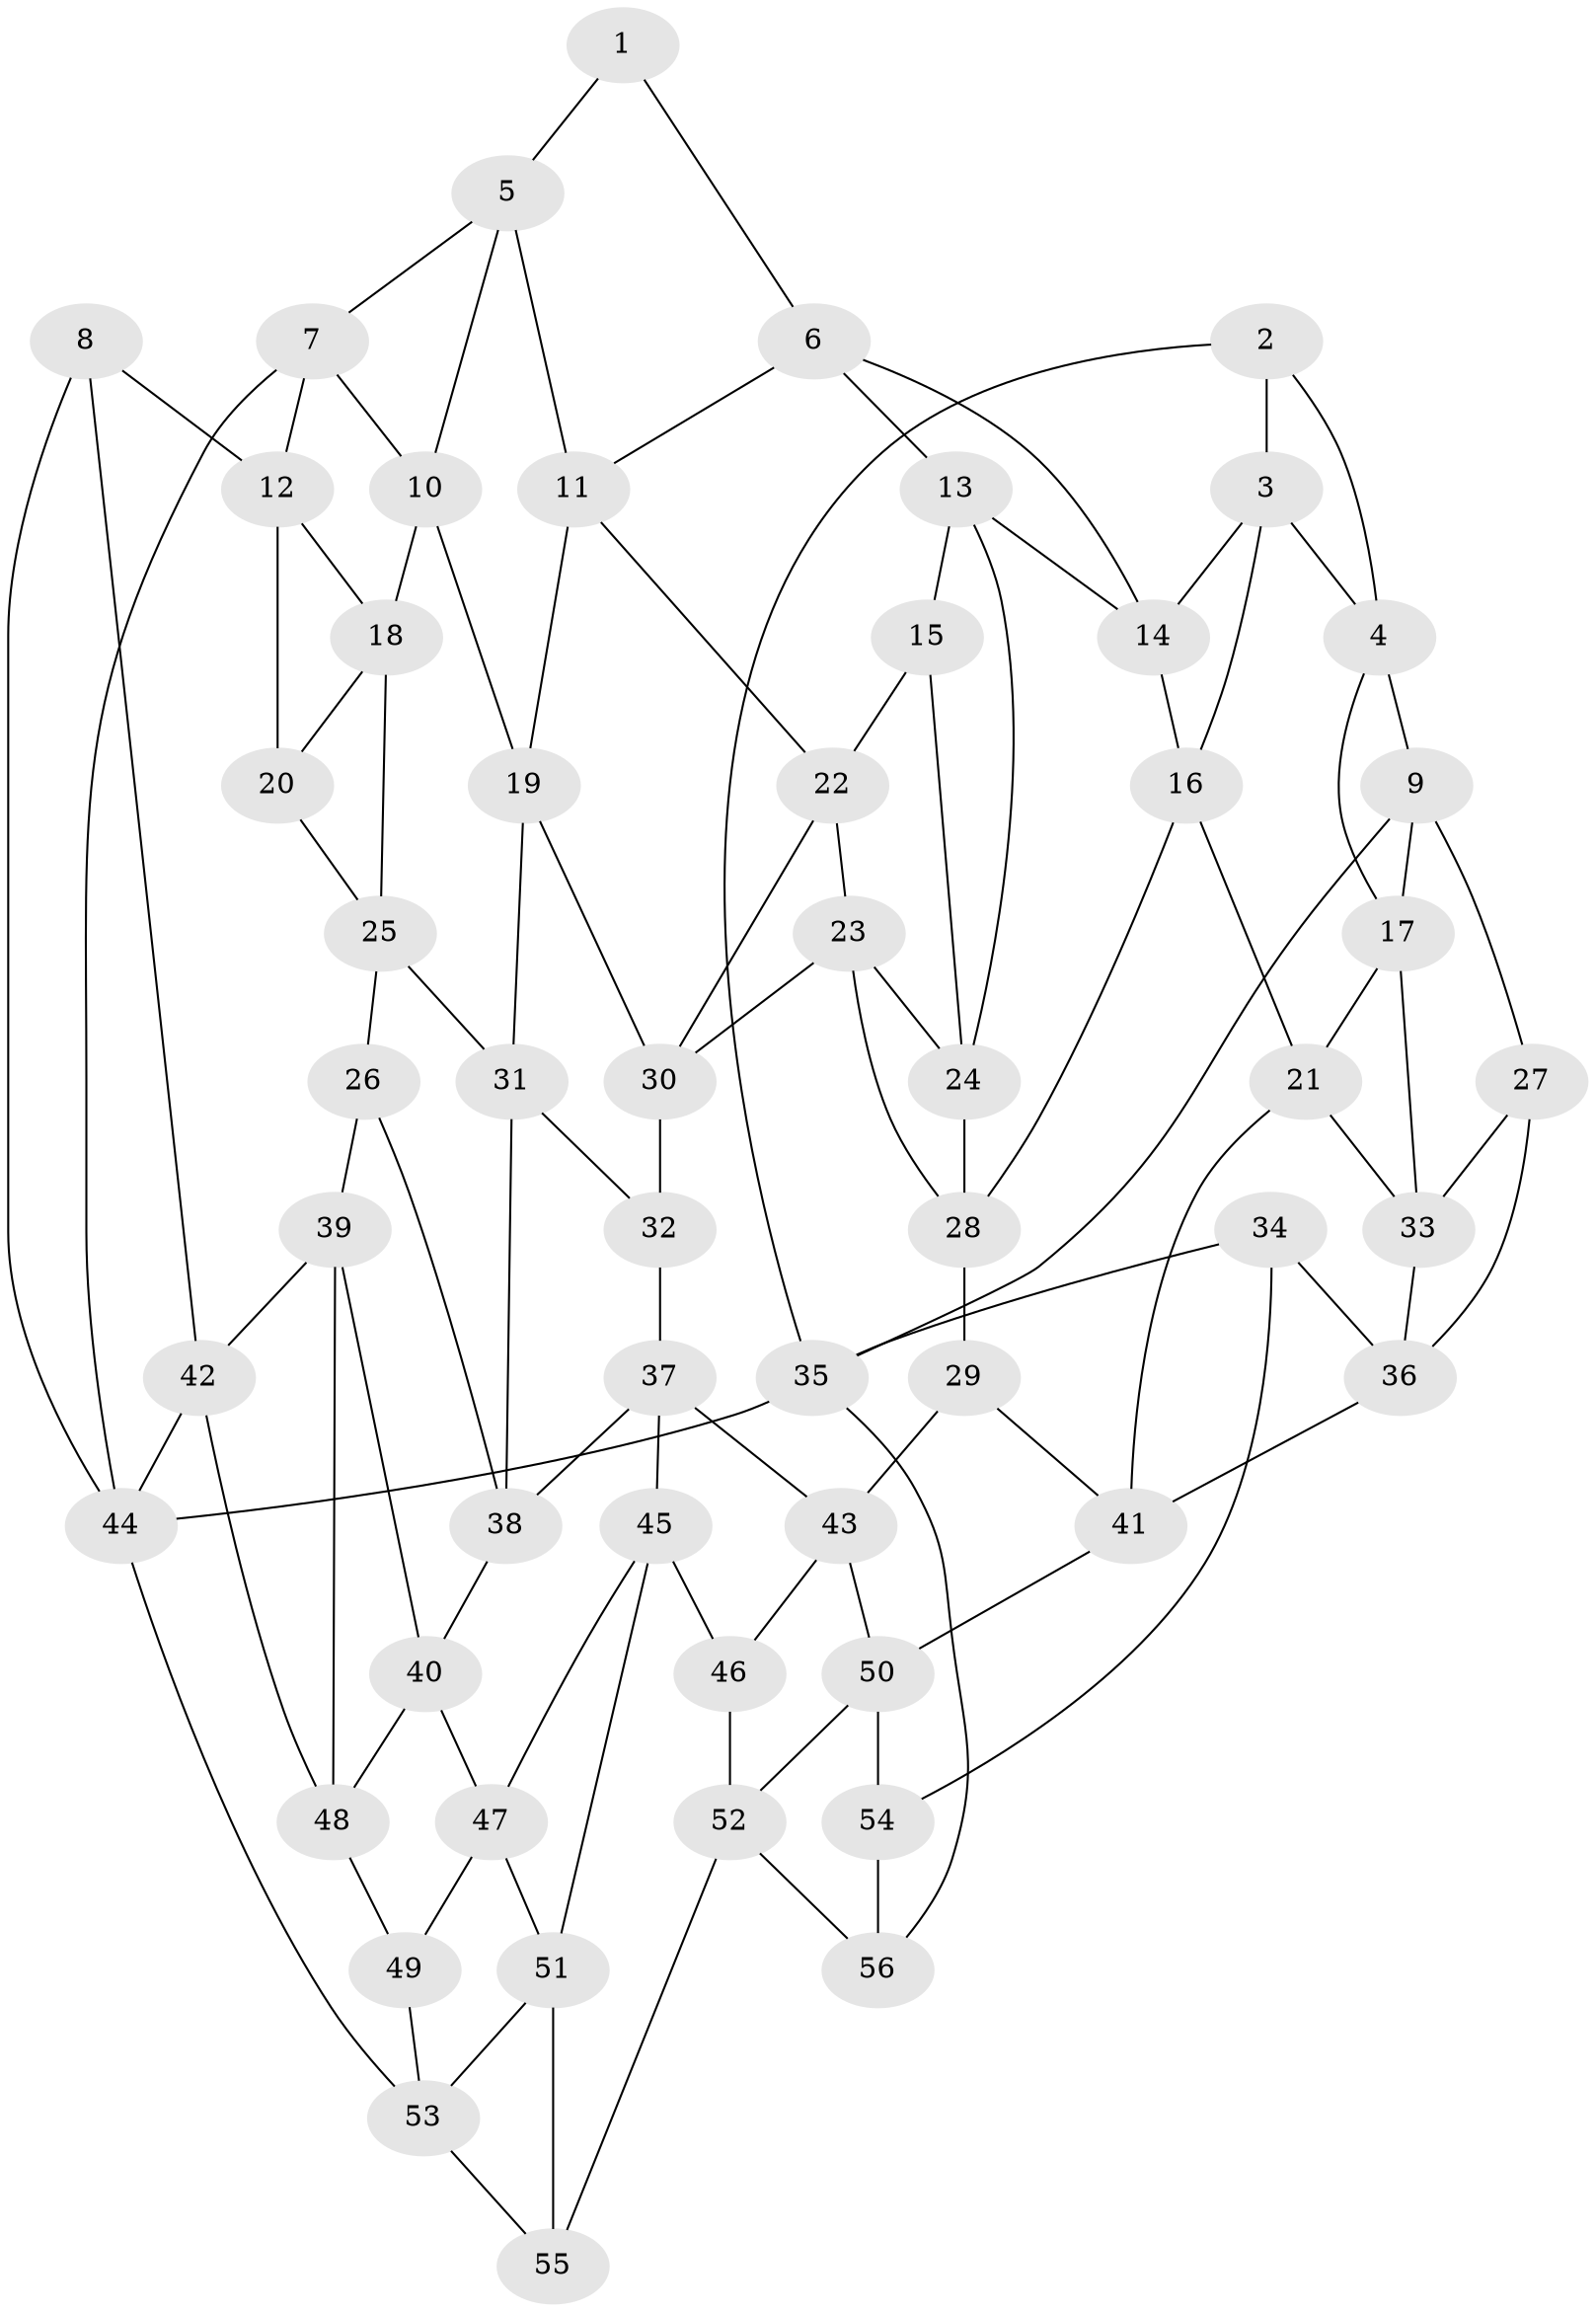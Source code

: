 // original degree distribution, {3: 0.017857142857142856, 4: 0.25, 5: 0.5, 6: 0.23214285714285715}
// Generated by graph-tools (version 1.1) at 2025/51/03/09/25 03:51:04]
// undirected, 56 vertices, 105 edges
graph export_dot {
graph [start="1"]
  node [color=gray90,style=filled];
  1;
  2;
  3;
  4;
  5;
  6;
  7;
  8;
  9;
  10;
  11;
  12;
  13;
  14;
  15;
  16;
  17;
  18;
  19;
  20;
  21;
  22;
  23;
  24;
  25;
  26;
  27;
  28;
  29;
  30;
  31;
  32;
  33;
  34;
  35;
  36;
  37;
  38;
  39;
  40;
  41;
  42;
  43;
  44;
  45;
  46;
  47;
  48;
  49;
  50;
  51;
  52;
  53;
  54;
  55;
  56;
  1 -- 5 [weight=1.0];
  1 -- 6 [weight=1.0];
  2 -- 3 [weight=1.0];
  2 -- 4 [weight=1.0];
  2 -- 35 [weight=1.0];
  3 -- 4 [weight=1.0];
  3 -- 14 [weight=1.0];
  3 -- 16 [weight=1.0];
  4 -- 9 [weight=1.0];
  4 -- 17 [weight=1.0];
  5 -- 7 [weight=1.0];
  5 -- 10 [weight=1.0];
  5 -- 11 [weight=1.0];
  6 -- 11 [weight=1.0];
  6 -- 13 [weight=1.0];
  6 -- 14 [weight=1.0];
  7 -- 10 [weight=1.0];
  7 -- 12 [weight=1.0];
  7 -- 44 [weight=1.0];
  8 -- 12 [weight=1.0];
  8 -- 42 [weight=1.0];
  8 -- 44 [weight=1.0];
  9 -- 17 [weight=1.0];
  9 -- 27 [weight=1.0];
  9 -- 35 [weight=1.0];
  10 -- 18 [weight=1.0];
  10 -- 19 [weight=1.0];
  11 -- 19 [weight=1.0];
  11 -- 22 [weight=1.0];
  12 -- 18 [weight=1.0];
  12 -- 20 [weight=1.0];
  13 -- 14 [weight=1.0];
  13 -- 15 [weight=1.0];
  13 -- 24 [weight=1.0];
  14 -- 16 [weight=1.0];
  15 -- 22 [weight=1.0];
  15 -- 24 [weight=1.0];
  16 -- 21 [weight=1.0];
  16 -- 28 [weight=1.0];
  17 -- 21 [weight=1.0];
  17 -- 33 [weight=1.0];
  18 -- 20 [weight=1.0];
  18 -- 25 [weight=1.0];
  19 -- 30 [weight=1.0];
  19 -- 31 [weight=1.0];
  20 -- 25 [weight=1.0];
  21 -- 33 [weight=1.0];
  21 -- 41 [weight=1.0];
  22 -- 23 [weight=1.0];
  22 -- 30 [weight=1.0];
  23 -- 24 [weight=1.0];
  23 -- 28 [weight=1.0];
  23 -- 30 [weight=1.0];
  24 -- 28 [weight=1.0];
  25 -- 26 [weight=1.0];
  25 -- 31 [weight=1.0];
  26 -- 38 [weight=1.0];
  26 -- 39 [weight=1.0];
  27 -- 33 [weight=1.0];
  27 -- 36 [weight=1.0];
  28 -- 29 [weight=1.0];
  29 -- 41 [weight=1.0];
  29 -- 43 [weight=1.0];
  30 -- 32 [weight=1.0];
  31 -- 32 [weight=1.0];
  31 -- 38 [weight=1.0];
  32 -- 37 [weight=1.0];
  33 -- 36 [weight=1.0];
  34 -- 35 [weight=1.0];
  34 -- 36 [weight=1.0];
  34 -- 54 [weight=1.0];
  35 -- 44 [weight=2.0];
  35 -- 56 [weight=1.0];
  36 -- 41 [weight=1.0];
  37 -- 38 [weight=1.0];
  37 -- 43 [weight=1.0];
  37 -- 45 [weight=1.0];
  38 -- 40 [weight=1.0];
  39 -- 40 [weight=1.0];
  39 -- 42 [weight=1.0];
  39 -- 48 [weight=1.0];
  40 -- 47 [weight=1.0];
  40 -- 48 [weight=1.0];
  41 -- 50 [weight=1.0];
  42 -- 44 [weight=1.0];
  42 -- 48 [weight=1.0];
  43 -- 46 [weight=1.0];
  43 -- 50 [weight=1.0];
  44 -- 53 [weight=1.0];
  45 -- 46 [weight=1.0];
  45 -- 47 [weight=1.0];
  45 -- 51 [weight=1.0];
  46 -- 52 [weight=1.0];
  47 -- 49 [weight=1.0];
  47 -- 51 [weight=1.0];
  48 -- 49 [weight=1.0];
  49 -- 53 [weight=1.0];
  50 -- 52 [weight=1.0];
  50 -- 54 [weight=1.0];
  51 -- 53 [weight=1.0];
  51 -- 55 [weight=1.0];
  52 -- 55 [weight=1.0];
  52 -- 56 [weight=1.0];
  53 -- 55 [weight=1.0];
  54 -- 56 [weight=2.0];
}
